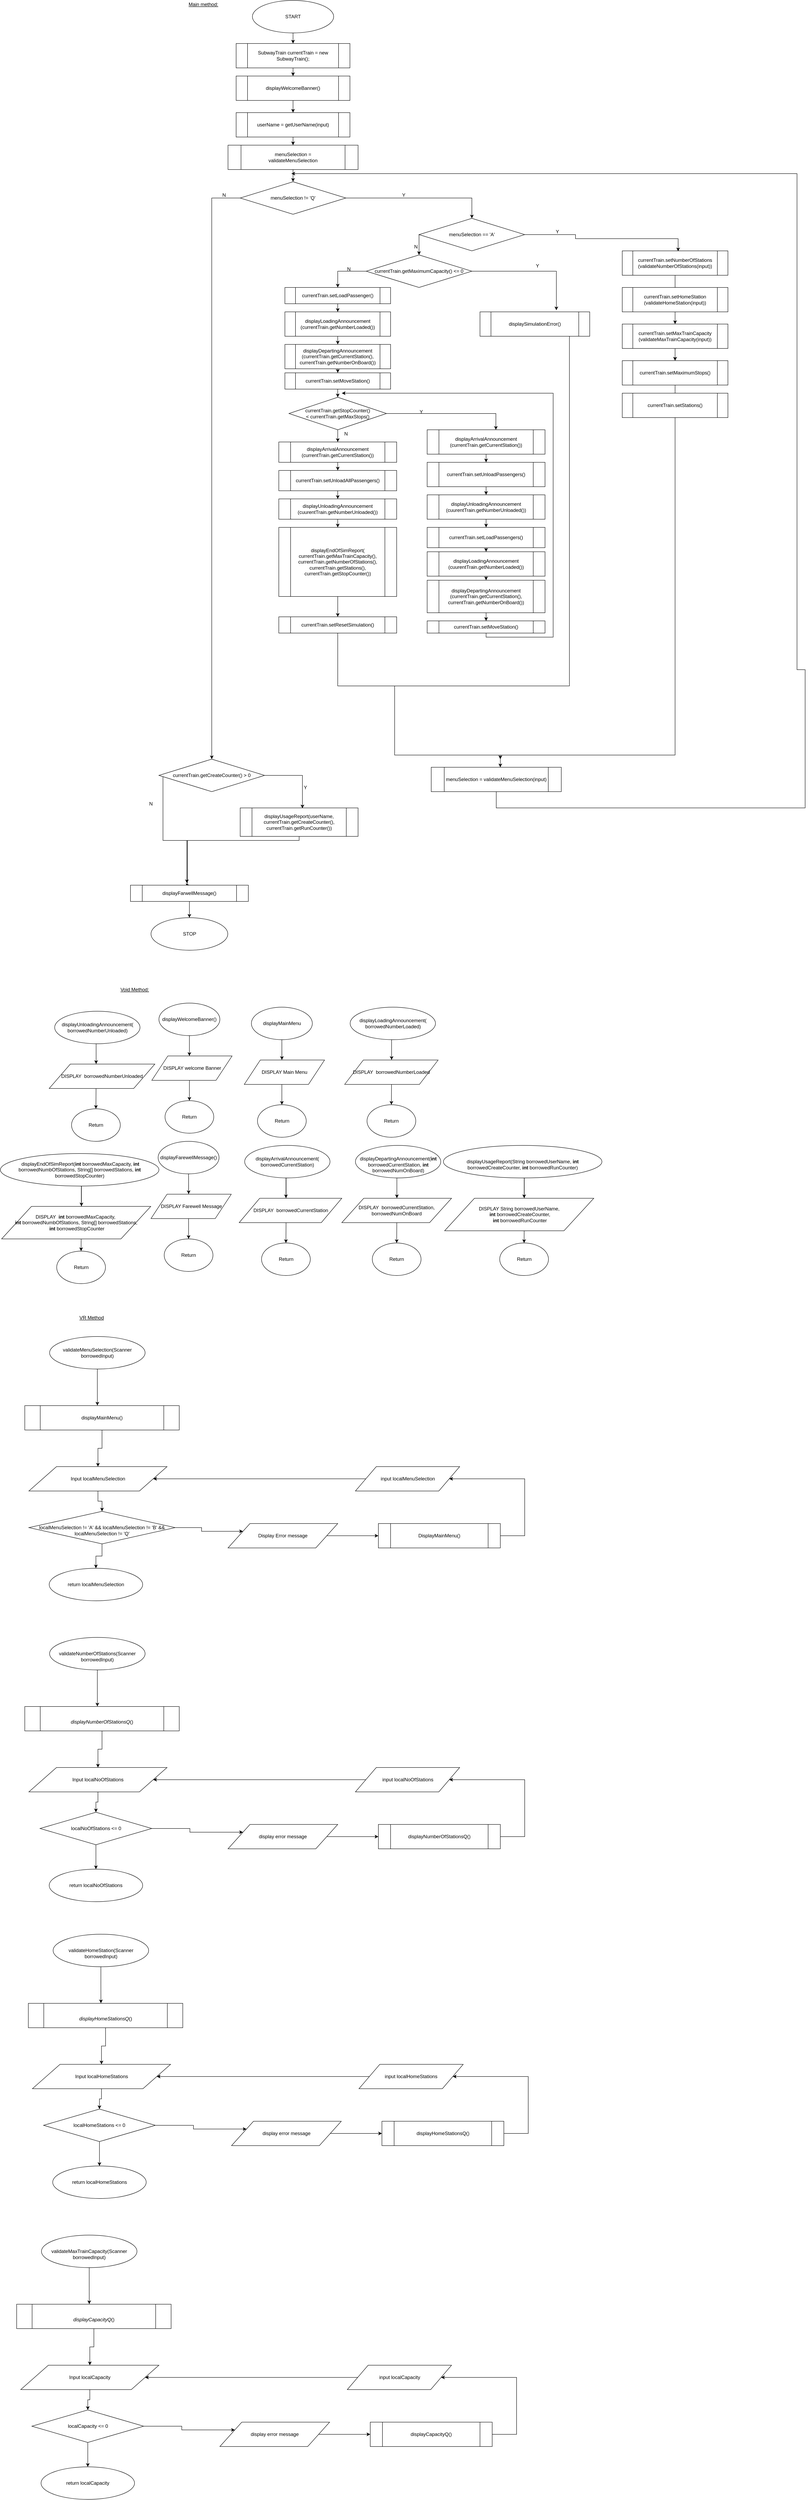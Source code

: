 <mxfile version="12.6.1" type="google" pages="2"><diagram id="KiVyjPZwkZLJakFUyd5L" name="Flowchart"><mxGraphModel dx="1403" dy="534" grid="1" gridSize="10" guides="1" tooltips="1" connect="1" arrows="1" fold="1" page="1" pageScale="1" pageWidth="850" pageHeight="1100" math="0" shadow="0"><root><mxCell id="0"/><mxCell id="1" parent="0"/><mxCell id="35tNV4S4NMFw50phlCRH-1" value="&lt;u&gt;Main method:&lt;/u&gt;" style="text;html=1;align=center;verticalAlign=middle;resizable=0;points=[];autosize=1;" vertex="1" parent="1"><mxGeometry x="4" y="54" width="90" height="20" as="geometry"/></mxCell><mxCell id="35tNV4S4NMFw50phlCRH-5" style="edgeStyle=orthogonalEdgeStyle;rounded=0;orthogonalLoop=1;jettySize=auto;html=1;entryX=0.5;entryY=0;entryDx=0;entryDy=0;" edge="1" parent="1" source="35tNV4S4NMFw50phlCRH-2" target="35tNV4S4NMFw50phlCRH-4"><mxGeometry relative="1" as="geometry"/></mxCell><mxCell id="35tNV4S4NMFw50phlCRH-2" value="START" style="ellipse;whiteSpace=wrap;html=1;" vertex="1" parent="1"><mxGeometry x="170" y="54" width="200" height="80" as="geometry"/></mxCell><mxCell id="35tNV4S4NMFw50phlCRH-7" value="" style="edgeStyle=orthogonalEdgeStyle;rounded=0;orthogonalLoop=1;jettySize=auto;html=1;" edge="1" parent="1" source="35tNV4S4NMFw50phlCRH-4" target="35tNV4S4NMFw50phlCRH-6"><mxGeometry relative="1" as="geometry"/></mxCell><mxCell id="35tNV4S4NMFw50phlCRH-4" value="SubwayTrain currentTrain = new&lt;br&gt;SubwayTrain();" style="shape=process;whiteSpace=wrap;html=1;backgroundOutline=1;" vertex="1" parent="1"><mxGeometry x="130" y="160" width="280" height="60" as="geometry"/></mxCell><mxCell id="35tNV4S4NMFw50phlCRH-9" value="" style="edgeStyle=orthogonalEdgeStyle;rounded=0;orthogonalLoop=1;jettySize=auto;html=1;" edge="1" parent="1" source="35tNV4S4NMFw50phlCRH-6" target="35tNV4S4NMFw50phlCRH-8"><mxGeometry relative="1" as="geometry"/></mxCell><mxCell id="35tNV4S4NMFw50phlCRH-6" value="displayWelcomeBanner()" style="shape=process;whiteSpace=wrap;html=1;backgroundOutline=1;" vertex="1" parent="1"><mxGeometry x="130" y="240" width="280" height="60" as="geometry"/></mxCell><mxCell id="35tNV4S4NMFw50phlCRH-11" value="" style="edgeStyle=orthogonalEdgeStyle;rounded=0;orthogonalLoop=1;jettySize=auto;html=1;" edge="1" parent="1" source="35tNV4S4NMFw50phlCRH-8" target="35tNV4S4NMFw50phlCRH-10"><mxGeometry relative="1" as="geometry"/></mxCell><mxCell id="35tNV4S4NMFw50phlCRH-8" value="userName = getUserName(input)" style="shape=process;whiteSpace=wrap;html=1;backgroundOutline=1;" vertex="1" parent="1"><mxGeometry x="130" y="330" width="280" height="60" as="geometry"/></mxCell><mxCell id="35tNV4S4NMFw50phlCRH-13" style="edgeStyle=orthogonalEdgeStyle;rounded=0;orthogonalLoop=1;jettySize=auto;html=1;entryX=0.5;entryY=0;entryDx=0;entryDy=0;" edge="1" parent="1" source="35tNV4S4NMFw50phlCRH-10" target="35tNV4S4NMFw50phlCRH-12"><mxGeometry relative="1" as="geometry"/></mxCell><mxCell id="35tNV4S4NMFw50phlCRH-10" value="menuSelection =&lt;br&gt;validateMenuSelection" style="shape=process;whiteSpace=wrap;html=1;backgroundOutline=1;" vertex="1" parent="1"><mxGeometry x="110" y="410" width="320" height="60" as="geometry"/></mxCell><mxCell id="35tNV4S4NMFw50phlCRH-15" value="" style="edgeStyle=orthogonalEdgeStyle;rounded=0;orthogonalLoop=1;jettySize=auto;html=1;" edge="1" parent="1" source="35tNV4S4NMFw50phlCRH-12" target="35tNV4S4NMFw50phlCRH-14"><mxGeometry relative="1" as="geometry"/></mxCell><mxCell id="35tNV4S4NMFw50phlCRH-80" value="" style="edgeStyle=orthogonalEdgeStyle;rounded=0;orthogonalLoop=1;jettySize=auto;html=1;" edge="1" parent="1" source="35tNV4S4NMFw50phlCRH-12" target="35tNV4S4NMFw50phlCRH-79"><mxGeometry relative="1" as="geometry"><Array as="points"><mxPoint x="70" y="540"/></Array></mxGeometry></mxCell><mxCell id="35tNV4S4NMFw50phlCRH-12" value="menuSelection != 'Q'" style="rhombus;whiteSpace=wrap;html=1;" vertex="1" parent="1"><mxGeometry x="140" y="500" width="260" height="80" as="geometry"/></mxCell><mxCell id="35tNV4S4NMFw50phlCRH-83" style="edgeStyle=orthogonalEdgeStyle;rounded=0;orthogonalLoop=1;jettySize=auto;html=1;entryX=0.528;entryY=0.014;entryDx=0;entryDy=0;entryPerimeter=0;" edge="1" parent="1" source="35tNV4S4NMFw50phlCRH-79" target="35tNV4S4NMFw50phlCRH-82"><mxGeometry relative="1" as="geometry"><Array as="points"><mxPoint x="293" y="1960"/></Array></mxGeometry></mxCell><mxCell id="35tNV4S4NMFw50phlCRH-86" style="edgeStyle=orthogonalEdgeStyle;rounded=0;orthogonalLoop=1;jettySize=auto;html=1;entryX=0.479;entryY=-0.125;entryDx=0;entryDy=0;entryPerimeter=0;" edge="1" parent="1" source="35tNV4S4NMFw50phlCRH-79" target="35tNV4S4NMFw50phlCRH-85"><mxGeometry relative="1" as="geometry"><Array as="points"><mxPoint x="-50" y="2120"/><mxPoint x="9" y="2120"/></Array></mxGeometry></mxCell><mxCell id="35tNV4S4NMFw50phlCRH-79" value="currentTrain.getCreateCounter() &amp;gt; 0" style="rhombus;whiteSpace=wrap;html=1;" vertex="1" parent="1"><mxGeometry x="-60" y="1920" width="260" height="80" as="geometry"/></mxCell><mxCell id="35tNV4S4NMFw50phlCRH-17" value="" style="edgeStyle=orthogonalEdgeStyle;rounded=0;orthogonalLoop=1;jettySize=auto;html=1;entryX=0.5;entryY=0;entryDx=0;entryDy=0;exitX=0;exitY=0.5;exitDx=0;exitDy=0;" edge="1" parent="1" source="35tNV4S4NMFw50phlCRH-14" target="35tNV4S4NMFw50phlCRH-16"><mxGeometry relative="1" as="geometry"><Array as="points"><mxPoint x="580" y="660"/><mxPoint x="580" y="660"/></Array></mxGeometry></mxCell><mxCell id="35tNV4S4NMFw50phlCRH-19" style="edgeStyle=orthogonalEdgeStyle;rounded=0;orthogonalLoop=1;jettySize=auto;html=1;entryX=0.529;entryY=0.017;entryDx=0;entryDy=0;entryPerimeter=0;" edge="1" parent="1" source="35tNV4S4NMFw50phlCRH-14" target="35tNV4S4NMFw50phlCRH-18"><mxGeometry relative="1" as="geometry"><Array as="points"><mxPoint x="965" y="630"/><mxPoint x="965" y="640"/><mxPoint x="1217" y="640"/></Array></mxGeometry></mxCell><mxCell id="35tNV4S4NMFw50phlCRH-14" value="menuSelection == 'A'" style="rhombus;whiteSpace=wrap;html=1;" vertex="1" parent="1"><mxGeometry x="580" y="590" width="260" height="80" as="geometry"/></mxCell><mxCell id="35tNV4S4NMFw50phlCRH-24" style="edgeStyle=orthogonalEdgeStyle;rounded=0;orthogonalLoop=1;jettySize=auto;html=1;entryX=0.5;entryY=0;entryDx=0;entryDy=0;" edge="1" parent="1" source="35tNV4S4NMFw50phlCRH-16" target="35tNV4S4NMFw50phlCRH-23"><mxGeometry relative="1" as="geometry"><Array as="points"><mxPoint x="380" y="720"/></Array></mxGeometry></mxCell><mxCell id="35tNV4S4NMFw50phlCRH-68" style="edgeStyle=orthogonalEdgeStyle;rounded=0;orthogonalLoop=1;jettySize=auto;html=1;entryX=0.696;entryY=-0.067;entryDx=0;entryDy=0;entryPerimeter=0;" edge="1" parent="1" source="35tNV4S4NMFw50phlCRH-16" target="35tNV4S4NMFw50phlCRH-67"><mxGeometry relative="1" as="geometry"><Array as="points"><mxPoint x="918" y="720"/></Array></mxGeometry></mxCell><mxCell id="35tNV4S4NMFw50phlCRH-16" value="currentTrain.getMaximumCapacity() &amp;lt;= 0" style="rhombus;whiteSpace=wrap;html=1;" vertex="1" parent="1"><mxGeometry x="450" y="680" width="260" height="80" as="geometry"/></mxCell><mxCell id="35tNV4S4NMFw50phlCRH-57" style="edgeStyle=orthogonalEdgeStyle;rounded=0;orthogonalLoop=1;jettySize=auto;html=1;" edge="1" parent="1" source="35tNV4S4NMFw50phlCRH-61"><mxGeometry relative="1" as="geometry"><mxPoint x="780" y="1920" as="targetPoint"/><Array as="points"><mxPoint x="1210" y="1910"/><mxPoint x="780" y="1910"/></Array></mxGeometry></mxCell><mxCell id="35tNV4S4NMFw50phlCRH-18" value="currentTrain.setNumberOfStations&lt;br&gt;(validateNumberOfStations(input))" style="shape=process;whiteSpace=wrap;html=1;backgroundOutline=1;" vertex="1" parent="1"><mxGeometry x="1080" y="670" width="260" height="60" as="geometry"/></mxCell><mxCell id="35tNV4S4NMFw50phlCRH-20" value="Y" style="text;html=1;align=center;verticalAlign=middle;resizable=0;points=[];autosize=1;" vertex="1" parent="1"><mxGeometry x="910" y="613" width="20" height="20" as="geometry"/></mxCell><mxCell id="35tNV4S4NMFw50phlCRH-21" value="N" style="text;html=1;align=center;verticalAlign=middle;resizable=0;points=[];autosize=1;" vertex="1" parent="1"><mxGeometry x="562" y="650" width="20" height="20" as="geometry"/></mxCell><mxCell id="35tNV4S4NMFw50phlCRH-22" value="Y" style="text;html=1;align=center;verticalAlign=middle;resizable=0;points=[];autosize=1;" vertex="1" parent="1"><mxGeometry x="532" y="523" width="20" height="20" as="geometry"/></mxCell><mxCell id="35tNV4S4NMFw50phlCRH-26" value="" style="edgeStyle=orthogonalEdgeStyle;rounded=0;orthogonalLoop=1;jettySize=auto;html=1;" edge="1" parent="1" source="35tNV4S4NMFw50phlCRH-23" target="35tNV4S4NMFw50phlCRH-25"><mxGeometry relative="1" as="geometry"/></mxCell><mxCell id="35tNV4S4NMFw50phlCRH-23" value="currentTrain.setLoadPassenger()" style="shape=process;whiteSpace=wrap;html=1;backgroundOutline=1;" vertex="1" parent="1"><mxGeometry x="250" y="760" width="260" height="40" as="geometry"/></mxCell><mxCell id="35tNV4S4NMFw50phlCRH-28" value="" style="edgeStyle=orthogonalEdgeStyle;rounded=0;orthogonalLoop=1;jettySize=auto;html=1;" edge="1" parent="1" source="35tNV4S4NMFw50phlCRH-25" target="35tNV4S4NMFw50phlCRH-27"><mxGeometry relative="1" as="geometry"/></mxCell><mxCell id="35tNV4S4NMFw50phlCRH-25" value="displayLoadingAnnouncement&lt;br&gt;(currentTrain.getNumberLoaded())" style="shape=process;whiteSpace=wrap;html=1;backgroundOutline=1;" vertex="1" parent="1"><mxGeometry x="250" y="820" width="260" height="60" as="geometry"/></mxCell><mxCell id="35tNV4S4NMFw50phlCRH-30" value="" style="edgeStyle=orthogonalEdgeStyle;rounded=0;orthogonalLoop=1;jettySize=auto;html=1;" edge="1" parent="1" source="35tNV4S4NMFw50phlCRH-27" target="35tNV4S4NMFw50phlCRH-29"><mxGeometry relative="1" as="geometry"/></mxCell><mxCell id="35tNV4S4NMFw50phlCRH-27" value="displayDepartingAnnouncement&lt;br&gt;(currentTrain.getCurrentStation(),&lt;br&gt;currentTrain.getNumberOnBoard())" style="shape=process;whiteSpace=wrap;html=1;backgroundOutline=1;" vertex="1" parent="1"><mxGeometry x="250" y="900" width="260" height="60" as="geometry"/></mxCell><mxCell id="35tNV4S4NMFw50phlCRH-32" style="edgeStyle=orthogonalEdgeStyle;rounded=0;orthogonalLoop=1;jettySize=auto;html=1;" edge="1" parent="1" source="35tNV4S4NMFw50phlCRH-29" target="35tNV4S4NMFw50phlCRH-31"><mxGeometry relative="1" as="geometry"/></mxCell><mxCell id="35tNV4S4NMFw50phlCRH-29" value="currentTrain.setMoveStation()" style="shape=process;whiteSpace=wrap;html=1;backgroundOutline=1;" vertex="1" parent="1"><mxGeometry x="250" y="970" width="260" height="40" as="geometry"/></mxCell><mxCell id="35tNV4S4NMFw50phlCRH-34" style="edgeStyle=orthogonalEdgeStyle;rounded=0;orthogonalLoop=1;jettySize=auto;html=1;entryX=0.5;entryY=0;entryDx=0;entryDy=0;" edge="1" parent="1" source="35tNV4S4NMFw50phlCRH-31" target="35tNV4S4NMFw50phlCRH-33"><mxGeometry relative="1" as="geometry"/></mxCell><mxCell id="35tNV4S4NMFw50phlCRH-44" style="edgeStyle=orthogonalEdgeStyle;rounded=0;orthogonalLoop=1;jettySize=auto;html=1;entryX=0.583;entryY=0;entryDx=0;entryDy=0;entryPerimeter=0;" edge="1" parent="1" source="35tNV4S4NMFw50phlCRH-31" target="35tNV4S4NMFw50phlCRH-43"><mxGeometry relative="1" as="geometry"/></mxCell><mxCell id="35tNV4S4NMFw50phlCRH-31" value="currentTrain.getStopCounter()&lt;br&gt;&amp;lt; currentTrain.getMaxStops()" style="rhombus;whiteSpace=wrap;html=1;" vertex="1" parent="1"><mxGeometry x="260" y="1030" width="240" height="80" as="geometry"/></mxCell><mxCell id="35tNV4S4NMFw50phlCRH-36" value="" style="edgeStyle=orthogonalEdgeStyle;rounded=0;orthogonalLoop=1;jettySize=auto;html=1;" edge="1" parent="1" source="35tNV4S4NMFw50phlCRH-33" target="35tNV4S4NMFw50phlCRH-35"><mxGeometry relative="1" as="geometry"/></mxCell><mxCell id="35tNV4S4NMFw50phlCRH-33" value="displayArrivalAnnouncement&lt;br&gt;(currentTrain.getCurrentStation())" style="shape=process;whiteSpace=wrap;html=1;backgroundOutline=1;" vertex="1" parent="1"><mxGeometry x="235" y="1140" width="290" height="50" as="geometry"/></mxCell><mxCell id="35tNV4S4NMFw50phlCRH-38" value="" style="edgeStyle=orthogonalEdgeStyle;rounded=0;orthogonalLoop=1;jettySize=auto;html=1;" edge="1" parent="1" source="35tNV4S4NMFw50phlCRH-35" target="35tNV4S4NMFw50phlCRH-37"><mxGeometry relative="1" as="geometry"/></mxCell><mxCell id="35tNV4S4NMFw50phlCRH-35" value="currentTrain.setUnloadAllPassengers()" style="shape=process;whiteSpace=wrap;html=1;backgroundOutline=1;" vertex="1" parent="1"><mxGeometry x="235" y="1210" width="290" height="50" as="geometry"/></mxCell><mxCell id="35tNV4S4NMFw50phlCRH-40" value="" style="edgeStyle=orthogonalEdgeStyle;rounded=0;orthogonalLoop=1;jettySize=auto;html=1;" edge="1" parent="1" source="35tNV4S4NMFw50phlCRH-37" target="35tNV4S4NMFw50phlCRH-39"><mxGeometry relative="1" as="geometry"/></mxCell><mxCell id="35tNV4S4NMFw50phlCRH-37" value="displayUnloadingAnnouncement&lt;br&gt;(cuurentTrain.getNumberUnloaded())" style="shape=process;whiteSpace=wrap;html=1;backgroundOutline=1;" vertex="1" parent="1"><mxGeometry x="235" y="1280" width="290" height="50" as="geometry"/></mxCell><mxCell id="35tNV4S4NMFw50phlCRH-42" value="" style="edgeStyle=orthogonalEdgeStyle;rounded=0;orthogonalLoop=1;jettySize=auto;html=1;" edge="1" parent="1" source="35tNV4S4NMFw50phlCRH-39" target="35tNV4S4NMFw50phlCRH-41"><mxGeometry relative="1" as="geometry"/></mxCell><mxCell id="35tNV4S4NMFw50phlCRH-39" value="displayEndOfSimReport(&lt;br&gt;currentTrain.getMaxTrainCapacity(),&lt;br&gt;currentTrain.getNumberOfStations(),&lt;br&gt;currentTrain.getStations(),&lt;br&gt;currentTrain.getStopCounter())" style="shape=process;whiteSpace=wrap;html=1;backgroundOutline=1;" vertex="1" parent="1"><mxGeometry x="235" y="1350" width="290" height="170" as="geometry"/></mxCell><mxCell id="35tNV4S4NMFw50phlCRH-71" style="edgeStyle=orthogonalEdgeStyle;rounded=0;orthogonalLoop=1;jettySize=auto;html=1;" edge="1" parent="1" source="35tNV4S4NMFw50phlCRH-41"><mxGeometry relative="1" as="geometry"><mxPoint x="780" y="1940" as="targetPoint"/><Array as="points"><mxPoint x="380" y="1740"/><mxPoint x="520" y="1740"/><mxPoint x="520" y="1910"/><mxPoint x="780" y="1910"/></Array></mxGeometry></mxCell><mxCell id="35tNV4S4NMFw50phlCRH-41" value="currentTrain.setResetSimulation()" style="shape=process;whiteSpace=wrap;html=1;backgroundOutline=1;" vertex="1" parent="1"><mxGeometry x="235" y="1570" width="290" height="40" as="geometry"/></mxCell><mxCell id="35tNV4S4NMFw50phlCRH-46" value="" style="edgeStyle=orthogonalEdgeStyle;rounded=0;orthogonalLoop=1;jettySize=auto;html=1;" edge="1" parent="1" source="35tNV4S4NMFw50phlCRH-43" target="35tNV4S4NMFw50phlCRH-45"><mxGeometry relative="1" as="geometry"/></mxCell><mxCell id="35tNV4S4NMFw50phlCRH-43" value="displayArrivalAnnouncement&lt;br&gt;(currentTrain.getCurrentStation())" style="shape=process;whiteSpace=wrap;html=1;backgroundOutline=1;" vertex="1" parent="1"><mxGeometry x="600" y="1110" width="290" height="60" as="geometry"/></mxCell><mxCell id="35tNV4S4NMFw50phlCRH-48" value="" style="edgeStyle=orthogonalEdgeStyle;rounded=0;orthogonalLoop=1;jettySize=auto;html=1;" edge="1" parent="1" source="35tNV4S4NMFw50phlCRH-45" target="35tNV4S4NMFw50phlCRH-47"><mxGeometry relative="1" as="geometry"/></mxCell><mxCell id="35tNV4S4NMFw50phlCRH-45" value="currentTrain.setUnloadPassengers()" style="shape=process;whiteSpace=wrap;html=1;backgroundOutline=1;" vertex="1" parent="1"><mxGeometry x="600" y="1190" width="290" height="60" as="geometry"/></mxCell><mxCell id="35tNV4S4NMFw50phlCRH-50" value="" style="edgeStyle=orthogonalEdgeStyle;rounded=0;orthogonalLoop=1;jettySize=auto;html=1;" edge="1" parent="1" source="35tNV4S4NMFw50phlCRH-47" target="35tNV4S4NMFw50phlCRH-49"><mxGeometry relative="1" as="geometry"/></mxCell><mxCell id="35tNV4S4NMFw50phlCRH-47" value="&lt;span style=&quot;white-space: normal&quot;&gt;displayUnloadingAnnouncement&lt;/span&gt;&lt;br style=&quot;white-space: normal&quot;&gt;&lt;span style=&quot;white-space: normal&quot;&gt;(cuurentTrain.getNumberUnloaded())&lt;/span&gt;" style="shape=process;whiteSpace=wrap;html=1;backgroundOutline=1;" vertex="1" parent="1"><mxGeometry x="600" y="1270" width="290" height="60" as="geometry"/></mxCell><mxCell id="35tNV4S4NMFw50phlCRH-52" value="" style="edgeStyle=orthogonalEdgeStyle;rounded=0;orthogonalLoop=1;jettySize=auto;html=1;" edge="1" parent="1" source="35tNV4S4NMFw50phlCRH-49" target="35tNV4S4NMFw50phlCRH-51"><mxGeometry relative="1" as="geometry"/></mxCell><mxCell id="35tNV4S4NMFw50phlCRH-49" value="currentTrain.setLoadPassengers()" style="shape=process;whiteSpace=wrap;html=1;backgroundOutline=1;" vertex="1" parent="1"><mxGeometry x="600" y="1350" width="290" height="50" as="geometry"/></mxCell><mxCell id="35tNV4S4NMFw50phlCRH-54" value="" style="edgeStyle=orthogonalEdgeStyle;rounded=0;orthogonalLoop=1;jettySize=auto;html=1;" edge="1" parent="1" source="35tNV4S4NMFw50phlCRH-51" target="35tNV4S4NMFw50phlCRH-53"><mxGeometry relative="1" as="geometry"/></mxCell><mxCell id="35tNV4S4NMFw50phlCRH-51" value="displayLoadingAnnouncement&lt;br&gt;(cuurentTrain.getNumberLoaded())" style="shape=process;whiteSpace=wrap;html=1;backgroundOutline=1;" vertex="1" parent="1"><mxGeometry x="600" y="1410" width="290" height="60" as="geometry"/></mxCell><mxCell id="35tNV4S4NMFw50phlCRH-56" value="" style="edgeStyle=orthogonalEdgeStyle;rounded=0;orthogonalLoop=1;jettySize=auto;html=1;" edge="1" parent="1" source="35tNV4S4NMFw50phlCRH-53" target="35tNV4S4NMFw50phlCRH-55"><mxGeometry relative="1" as="geometry"/></mxCell><mxCell id="35tNV4S4NMFw50phlCRH-53" value="displayDepartingAnnouncement&lt;br&gt;(currentTrain.getCurrentStation(),&lt;br&gt;currentTrain.getNumberOnBoard())" style="shape=process;whiteSpace=wrap;html=1;backgroundOutline=1;" vertex="1" parent="1"><mxGeometry x="600" y="1480" width="290" height="80" as="geometry"/></mxCell><mxCell id="35tNV4S4NMFw50phlCRH-70" style="edgeStyle=orthogonalEdgeStyle;rounded=0;orthogonalLoop=1;jettySize=auto;html=1;" edge="1" parent="1" source="35tNV4S4NMFw50phlCRH-55"><mxGeometry relative="1" as="geometry"><mxPoint x="390" y="1020" as="targetPoint"/><Array as="points"><mxPoint x="745" y="1620"/><mxPoint x="910" y="1620"/></Array></mxGeometry></mxCell><mxCell id="35tNV4S4NMFw50phlCRH-55" value="currentTrain.setMoveStation()" style="shape=process;whiteSpace=wrap;html=1;backgroundOutline=1;" vertex="1" parent="1"><mxGeometry x="600" y="1580" width="290" height="30" as="geometry"/></mxCell><mxCell id="35tNV4S4NMFw50phlCRH-60" value="" style="edgeStyle=orthogonalEdgeStyle;rounded=0;orthogonalLoop=1;jettySize=auto;html=1;" edge="1" parent="1" source="35tNV4S4NMFw50phlCRH-58" target="35tNV4S4NMFw50phlCRH-59"><mxGeometry relative="1" as="geometry"/></mxCell><mxCell id="35tNV4S4NMFw50phlCRH-62" value="" style="edgeStyle=orthogonalEdgeStyle;rounded=0;orthogonalLoop=1;jettySize=auto;html=1;" edge="1" parent="1" source="35tNV4S4NMFw50phlCRH-59" target="35tNV4S4NMFw50phlCRH-61"><mxGeometry relative="1" as="geometry"/></mxCell><mxCell id="35tNV4S4NMFw50phlCRH-64" value="" style="edgeStyle=orthogonalEdgeStyle;rounded=0;orthogonalLoop=1;jettySize=auto;html=1;" edge="1" parent="1" source="35tNV4S4NMFw50phlCRH-59" target="35tNV4S4NMFw50phlCRH-61"><mxGeometry relative="1" as="geometry"/></mxCell><mxCell id="35tNV4S4NMFw50phlCRH-61" value="currentTrain.setMaximumStops()" style="shape=process;whiteSpace=wrap;html=1;backgroundOutline=1;" vertex="1" parent="1"><mxGeometry x="1080" y="940" width="260" height="60" as="geometry"/></mxCell><mxCell id="35tNV4S4NMFw50phlCRH-63" style="edgeStyle=orthogonalEdgeStyle;rounded=0;orthogonalLoop=1;jettySize=auto;html=1;" edge="1" parent="1" source="35tNV4S4NMFw50phlCRH-18" target="35tNV4S4NMFw50phlCRH-61"><mxGeometry relative="1" as="geometry"><mxPoint x="801" y="1920" as="targetPoint"/><mxPoint x="1210" y="730" as="sourcePoint"/><Array as="points"/></mxGeometry></mxCell><mxCell id="35tNV4S4NMFw50phlCRH-65" value="Text" style="text;html=1;align=center;verticalAlign=middle;resizable=0;points=[];labelBackgroundColor=#ffffff;" vertex="1" connectable="0" parent="35tNV4S4NMFw50phlCRH-63"><mxGeometry x="0.438" y="-1" relative="1" as="geometry"><mxPoint as="offset"/></mxGeometry></mxCell><mxCell id="35tNV4S4NMFw50phlCRH-59" value="currentTrain.setMaxTrainCapacity&lt;br&gt;(validateMaxTrainCapacity(input))" style="shape=process;whiteSpace=wrap;html=1;backgroundOutline=1;" vertex="1" parent="1"><mxGeometry x="1080" y="850" width="260" height="60" as="geometry"/></mxCell><mxCell id="35tNV4S4NMFw50phlCRH-58" value="currentTrain.setHomeStation&lt;br&gt;(validateHomeStation(input))" style="shape=process;whiteSpace=wrap;html=1;backgroundOutline=1;" vertex="1" parent="1"><mxGeometry x="1080" y="760" width="260" height="60" as="geometry"/></mxCell><mxCell id="35tNV4S4NMFw50phlCRH-66" value="currentTrain.setStations()" style="shape=process;whiteSpace=wrap;html=1;backgroundOutline=1;" vertex="1" parent="1"><mxGeometry x="1080" y="1020" width="260" height="60" as="geometry"/></mxCell><mxCell id="35tNV4S4NMFw50phlCRH-69" style="edgeStyle=orthogonalEdgeStyle;rounded=0;orthogonalLoop=1;jettySize=auto;html=1;" edge="1" parent="1" source="35tNV4S4NMFw50phlCRH-67"><mxGeometry relative="1" as="geometry"><mxPoint x="780" y="1920" as="targetPoint"/><Array as="points"><mxPoint x="950" y="1740"/><mxPoint x="520" y="1740"/><mxPoint x="520" y="1910"/><mxPoint x="780" y="1910"/></Array></mxGeometry></mxCell><mxCell id="35tNV4S4NMFw50phlCRH-67" value="displaySimulationError()" style="shape=process;whiteSpace=wrap;html=1;backgroundOutline=1;" vertex="1" parent="1"><mxGeometry x="730" y="820" width="270" height="60" as="geometry"/></mxCell><mxCell id="35tNV4S4NMFw50phlCRH-74" style="edgeStyle=orthogonalEdgeStyle;rounded=0;orthogonalLoop=1;jettySize=auto;html=1;" edge="1" parent="1" source="35tNV4S4NMFw50phlCRH-72"><mxGeometry relative="1" as="geometry"><mxPoint x="266" y="480" as="targetPoint"/><Array as="points"><mxPoint x="770" y="2040"/><mxPoint x="1530" y="2040"/><mxPoint x="1530" y="1700"/><mxPoint x="1510" y="1700"/><mxPoint x="1510" y="480"/></Array></mxGeometry></mxCell><mxCell id="35tNV4S4NMFw50phlCRH-72" value="menuSelection = validateMenuSelection(input)" style="shape=process;whiteSpace=wrap;html=1;backgroundOutline=1;" vertex="1" parent="1"><mxGeometry x="610" y="1940" width="320" height="60" as="geometry"/></mxCell><mxCell id="35tNV4S4NMFw50phlCRH-75" value="Y" style="text;html=1;align=center;verticalAlign=middle;resizable=0;points=[];autosize=1;" vertex="1" parent="1"><mxGeometry x="861" y="697" width="20" height="20" as="geometry"/></mxCell><mxCell id="35tNV4S4NMFw50phlCRH-76" value="N" style="text;html=1;align=center;verticalAlign=middle;resizable=0;points=[];autosize=1;" vertex="1" parent="1"><mxGeometry x="397" y="705" width="20" height="20" as="geometry"/></mxCell><mxCell id="35tNV4S4NMFw50phlCRH-77" value="Y" style="text;html=1;align=center;verticalAlign=middle;resizable=0;points=[];autosize=1;" vertex="1" parent="1"><mxGeometry x="575" y="1056" width="20" height="20" as="geometry"/></mxCell><mxCell id="35tNV4S4NMFw50phlCRH-78" value="N" style="text;html=1;align=center;verticalAlign=middle;resizable=0;points=[];autosize=1;" vertex="1" parent="1"><mxGeometry x="390" y="1110" width="20" height="20" as="geometry"/></mxCell><mxCell id="35tNV4S4NMFw50phlCRH-81" value="N" style="text;html=1;align=center;verticalAlign=middle;resizable=0;points=[];autosize=1;" vertex="1" parent="1"><mxGeometry x="90" y="523" width="20" height="20" as="geometry"/></mxCell><mxCell id="35tNV4S4NMFw50phlCRH-84" style="edgeStyle=orthogonalEdgeStyle;rounded=0;orthogonalLoop=1;jettySize=auto;html=1;entryX=0.5;entryY=0;entryDx=0;entryDy=0;" edge="1" parent="1" source="35tNV4S4NMFw50phlCRH-82" target="35tNV4S4NMFw50phlCRH-85"><mxGeometry relative="1" as="geometry"><mxPoint x="9" y="2210" as="targetPoint"/><Array as="points"><mxPoint x="285" y="2120"/><mxPoint x="10" y="2120"/><mxPoint x="10" y="2230"/></Array></mxGeometry></mxCell><mxCell id="35tNV4S4NMFw50phlCRH-82" value="displayUsageReport(userName, currentTrain.getCreateCounter(),&lt;br&gt;currentTrain.getRunCounter())" style="shape=process;whiteSpace=wrap;html=1;backgroundOutline=1;" vertex="1" parent="1"><mxGeometry x="140" y="2040" width="290" height="70" as="geometry"/></mxCell><mxCell id="35tNV4S4NMFw50phlCRH-90" style="edgeStyle=orthogonalEdgeStyle;rounded=0;orthogonalLoop=1;jettySize=auto;html=1;entryX=0.5;entryY=0;entryDx=0;entryDy=0;" edge="1" parent="1" source="35tNV4S4NMFw50phlCRH-85" target="35tNV4S4NMFw50phlCRH-89"><mxGeometry relative="1" as="geometry"/></mxCell><mxCell id="35tNV4S4NMFw50phlCRH-85" value="displayFarwellMessage()" style="shape=process;whiteSpace=wrap;html=1;backgroundOutline=1;" vertex="1" parent="1"><mxGeometry x="-130" y="2230" width="290" height="40" as="geometry"/></mxCell><mxCell id="35tNV4S4NMFw50phlCRH-87" value="Y" style="text;html=1;align=center;verticalAlign=middle;resizable=0;points=[];autosize=1;" vertex="1" parent="1"><mxGeometry x="290" y="1980" width="20" height="20" as="geometry"/></mxCell><mxCell id="35tNV4S4NMFw50phlCRH-88" value="N" style="text;html=1;align=center;verticalAlign=middle;resizable=0;points=[];autosize=1;" vertex="1" parent="1"><mxGeometry x="-90" y="2020" width="20" height="20" as="geometry"/></mxCell><mxCell id="35tNV4S4NMFw50phlCRH-89" value="STOP" style="ellipse;whiteSpace=wrap;html=1;" vertex="1" parent="1"><mxGeometry x="-79.5" y="2310" width="189" height="80" as="geometry"/></mxCell><mxCell id="35tNV4S4NMFw50phlCRH-91" value="&lt;u&gt;Void Method:&lt;/u&gt;" style="text;html=1;align=center;verticalAlign=middle;resizable=0;points=[];autosize=1;" vertex="1" parent="1"><mxGeometry x="-165" y="2477" width="90" height="20" as="geometry"/></mxCell><mxCell id="35tNV4S4NMFw50phlCRH-94" value="" style="edgeStyle=orthogonalEdgeStyle;rounded=0;orthogonalLoop=1;jettySize=auto;html=1;" edge="1" parent="1" source="35tNV4S4NMFw50phlCRH-92" target="35tNV4S4NMFw50phlCRH-93"><mxGeometry relative="1" as="geometry"/></mxCell><mxCell id="35tNV4S4NMFw50phlCRH-97" style="edgeStyle=orthogonalEdgeStyle;rounded=0;orthogonalLoop=1;jettySize=auto;html=1;" edge="1" parent="1" source="35tNV4S4NMFw50phlCRH-92"><mxGeometry relative="1" as="geometry"><mxPoint x="15" y="2650" as="targetPoint"/><Array as="points"><mxPoint x="15" y="2650"/></Array></mxGeometry></mxCell><mxCell id="35tNV4S4NMFw50phlCRH-92" value="displayWelcomeBanner()" style="ellipse;whiteSpace=wrap;html=1;" vertex="1" parent="1"><mxGeometry x="-60" y="2520" width="150" height="80" as="geometry"/></mxCell><mxCell id="35tNV4S4NMFw50phlCRH-93" value="Return" style="ellipse;whiteSpace=wrap;html=1;" vertex="1" parent="1"><mxGeometry x="-45" y="2760" width="120" height="80" as="geometry"/></mxCell><mxCell id="35tNV4S4NMFw50phlCRH-95" value="DISPLAY welcome Banner" style="shape=parallelogram;perimeter=parallelogramPerimeter;whiteSpace=wrap;html=1;" vertex="1" parent="1"><mxGeometry x="-77.5" y="2650" width="197.5" height="60" as="geometry"/></mxCell><mxCell id="35tNV4S4NMFw50phlCRH-98" value="" style="edgeStyle=orthogonalEdgeStyle;rounded=0;orthogonalLoop=1;jettySize=auto;html=1;" edge="1" source="35tNV4S4NMFw50phlCRH-100" target="35tNV4S4NMFw50phlCRH-101" parent="1"><mxGeometry relative="1" as="geometry"/></mxCell><mxCell id="35tNV4S4NMFw50phlCRH-99" style="edgeStyle=orthogonalEdgeStyle;rounded=0;orthogonalLoop=1;jettySize=auto;html=1;" edge="1" source="35tNV4S4NMFw50phlCRH-100" parent="1"><mxGeometry relative="1" as="geometry"><mxPoint x="242.569" y="2659.724" as="targetPoint"/><Array as="points"><mxPoint x="242.5" y="2660"/></Array></mxGeometry></mxCell><mxCell id="35tNV4S4NMFw50phlCRH-100" value="displayMainMenu" style="ellipse;whiteSpace=wrap;html=1;" vertex="1" parent="1"><mxGeometry x="167.5" y="2530" width="150" height="80" as="geometry"/></mxCell><mxCell id="35tNV4S4NMFw50phlCRH-101" value="Return" style="ellipse;whiteSpace=wrap;html=1;" vertex="1" parent="1"><mxGeometry x="182.5" y="2770" width="120" height="80" as="geometry"/></mxCell><mxCell id="35tNV4S4NMFw50phlCRH-102" value="DISPLAY Main Menu" style="shape=parallelogram;perimeter=parallelogramPerimeter;whiteSpace=wrap;html=1;" vertex="1" parent="1"><mxGeometry x="150" y="2660" width="197.5" height="60" as="geometry"/></mxCell><mxCell id="35tNV4S4NMFw50phlCRH-104" value="" style="edgeStyle=orthogonalEdgeStyle;rounded=0;orthogonalLoop=1;jettySize=auto;html=1;" edge="1" source="35tNV4S4NMFw50phlCRH-106" target="35tNV4S4NMFw50phlCRH-107" parent="1"><mxGeometry relative="1" as="geometry"/></mxCell><mxCell id="35tNV4S4NMFw50phlCRH-105" style="edgeStyle=orthogonalEdgeStyle;rounded=0;orthogonalLoop=1;jettySize=auto;html=1;" edge="1" source="35tNV4S4NMFw50phlCRH-106" parent="1"><mxGeometry relative="1" as="geometry"><mxPoint x="13.069" y="2989.724" as="targetPoint"/><Array as="points"><mxPoint x="13" y="2990"/></Array></mxGeometry></mxCell><mxCell id="35tNV4S4NMFw50phlCRH-106" value="displayFarewellMessage()" style="ellipse;whiteSpace=wrap;html=1;" vertex="1" parent="1"><mxGeometry x="-62" y="2860" width="150" height="80" as="geometry"/></mxCell><mxCell id="35tNV4S4NMFw50phlCRH-107" value="Return" style="ellipse;whiteSpace=wrap;html=1;" vertex="1" parent="1"><mxGeometry x="-47" y="3100" width="120" height="80" as="geometry"/></mxCell><mxCell id="35tNV4S4NMFw50phlCRH-108" value="DISPLAY Farewell Message" style="shape=parallelogram;perimeter=parallelogramPerimeter;whiteSpace=wrap;html=1;" vertex="1" parent="1"><mxGeometry x="-79.5" y="2990" width="197.5" height="60" as="geometry"/></mxCell><mxCell id="35tNV4S4NMFw50phlCRH-114" value="" style="edgeStyle=orthogonalEdgeStyle;rounded=0;orthogonalLoop=1;jettySize=auto;html=1;" edge="1" source="35tNV4S4NMFw50phlCRH-116" target="35tNV4S4NMFw50phlCRH-117" parent="1"><mxGeometry relative="1" as="geometry"><Array as="points"><mxPoint x="253" y="3030"/></Array></mxGeometry></mxCell><mxCell id="35tNV4S4NMFw50phlCRH-115" style="edgeStyle=orthogonalEdgeStyle;rounded=0;orthogonalLoop=1;jettySize=auto;html=1;" edge="1" source="35tNV4S4NMFw50phlCRH-116" parent="1"><mxGeometry relative="1" as="geometry"><mxPoint x="252.569" y="2999.724" as="targetPoint"/><Array as="points"><mxPoint x="252.5" y="3000"/></Array></mxGeometry></mxCell><mxCell id="35tNV4S4NMFw50phlCRH-116" value="displayArrivalAnnouncement( borrowedCurrentStation)" style="ellipse;whiteSpace=wrap;html=1;" vertex="1" parent="1"><mxGeometry x="151" y="2870" width="210" height="80" as="geometry"/></mxCell><mxCell id="35tNV4S4NMFw50phlCRH-117" value="Return" style="ellipse;whiteSpace=wrap;html=1;" vertex="1" parent="1"><mxGeometry x="192.5" y="3110" width="120" height="80" as="geometry"/></mxCell><mxCell id="35tNV4S4NMFw50phlCRH-118" value="DISPLAY&amp;nbsp; borrowedCurrentStation" style="shape=parallelogram;perimeter=parallelogramPerimeter;whiteSpace=wrap;html=1;" vertex="1" parent="1"><mxGeometry x="137.5" y="3000" width="252.5" height="60" as="geometry"/></mxCell><mxCell id="bGxgIWoKqZqwQ2h1If7e-1" value="" style="edgeStyle=orthogonalEdgeStyle;rounded=0;orthogonalLoop=1;jettySize=auto;html=1;" edge="1" source="bGxgIWoKqZqwQ2h1If7e-3" target="bGxgIWoKqZqwQ2h1If7e-4" parent="1"><mxGeometry relative="1" as="geometry"><Array as="points"><mxPoint x="525.5" y="3030"/></Array></mxGeometry></mxCell><mxCell id="bGxgIWoKqZqwQ2h1If7e-2" style="edgeStyle=orthogonalEdgeStyle;rounded=0;orthogonalLoop=1;jettySize=auto;html=1;" edge="1" source="bGxgIWoKqZqwQ2h1If7e-3" parent="1"><mxGeometry relative="1" as="geometry"><mxPoint x="525.5" y="2999.714" as="targetPoint"/><Array as="points"><mxPoint x="525" y="3000"/></Array></mxGeometry></mxCell><mxCell id="bGxgIWoKqZqwQ2h1If7e-3" value="&lt;br&gt;&lt;p class=&quot;p1&quot;&gt;&lt;span class=&quot;s1&quot;&gt;displayDepartingAnnouncement(&lt;/span&gt;&lt;span class=&quot;s2&quot;&gt;&lt;b&gt;int&lt;/b&gt;&lt;/span&gt;&lt;span class=&quot;s1&quot;&gt; &lt;/span&gt;borrowedCurrentStation&lt;span class=&quot;s1&quot;&gt;, &lt;/span&gt;&lt;span class=&quot;s2&quot;&gt;&lt;b&gt;int&lt;/b&gt;&lt;/span&gt;&lt;span class=&quot;s1&quot;&gt; &lt;/span&gt;borrowedNumOnBoard&lt;span class=&quot;s1&quot;&gt;)&lt;/span&gt;&lt;/p&gt;" style="ellipse;whiteSpace=wrap;html=1;" vertex="1" parent="1"><mxGeometry x="423.5" y="2870" width="210" height="80" as="geometry"/></mxCell><mxCell id="bGxgIWoKqZqwQ2h1If7e-4" value="Return" style="ellipse;whiteSpace=wrap;html=1;" vertex="1" parent="1"><mxGeometry x="465" y="3110" width="120" height="80" as="geometry"/></mxCell><mxCell id="bGxgIWoKqZqwQ2h1If7e-5" value="DISPLAY&amp;nbsp; borrowedCurrentStation,&lt;br&gt;borrowedNumOnBoard" style="shape=parallelogram;perimeter=parallelogramPerimeter;whiteSpace=wrap;html=1;" vertex="1" parent="1"><mxGeometry x="390" y="3000" width="270" height="60" as="geometry"/></mxCell><mxCell id="bGxgIWoKqZqwQ2h1If7e-6" value="" style="edgeStyle=orthogonalEdgeStyle;rounded=0;orthogonalLoop=1;jettySize=auto;html=1;" edge="1" source="bGxgIWoKqZqwQ2h1If7e-8" target="bGxgIWoKqZqwQ2h1If7e-9" parent="1"><mxGeometry relative="1" as="geometry"><Array as="points"><mxPoint x="512.5" y="2690"/></Array></mxGeometry></mxCell><mxCell id="bGxgIWoKqZqwQ2h1If7e-7" style="edgeStyle=orthogonalEdgeStyle;rounded=0;orthogonalLoop=1;jettySize=auto;html=1;" edge="1" source="bGxgIWoKqZqwQ2h1If7e-8" parent="1"><mxGeometry relative="1" as="geometry"><mxPoint x="512.5" y="2659.714" as="targetPoint"/><Array as="points"><mxPoint x="512" y="2660"/></Array></mxGeometry></mxCell><mxCell id="bGxgIWoKqZqwQ2h1If7e-8" value="displayLoadingAnnouncement( borrowedNumberLoaded)" style="ellipse;whiteSpace=wrap;html=1;" vertex="1" parent="1"><mxGeometry x="410.5" y="2530" width="210" height="80" as="geometry"/></mxCell><mxCell id="bGxgIWoKqZqwQ2h1If7e-9" value="Return" style="ellipse;whiteSpace=wrap;html=1;" vertex="1" parent="1"><mxGeometry x="452" y="2770" width="120" height="80" as="geometry"/></mxCell><mxCell id="bGxgIWoKqZqwQ2h1If7e-10" value="DISPLAY&amp;nbsp; borrowedNumberLoaded" style="shape=parallelogram;perimeter=parallelogramPerimeter;whiteSpace=wrap;html=1;" vertex="1" parent="1"><mxGeometry x="397" y="2660" width="230" height="60" as="geometry"/></mxCell><mxCell id="bGxgIWoKqZqwQ2h1If7e-11" value="" style="edgeStyle=orthogonalEdgeStyle;rounded=0;orthogonalLoop=1;jettySize=auto;html=1;" edge="1" source="bGxgIWoKqZqwQ2h1If7e-13" target="bGxgIWoKqZqwQ2h1If7e-14" parent="1"><mxGeometry relative="1" as="geometry"><Array as="points"><mxPoint x="-214.5" y="2700"/></Array></mxGeometry></mxCell><mxCell id="bGxgIWoKqZqwQ2h1If7e-12" style="edgeStyle=orthogonalEdgeStyle;rounded=0;orthogonalLoop=1;jettySize=auto;html=1;" edge="1" source="bGxgIWoKqZqwQ2h1If7e-13" parent="1"><mxGeometry relative="1" as="geometry"><mxPoint x="-214.5" y="2669.714" as="targetPoint"/><Array as="points"><mxPoint x="-215" y="2670"/></Array></mxGeometry></mxCell><mxCell id="bGxgIWoKqZqwQ2h1If7e-13" value="displayUnloadingAnnouncement( borrowedNumberUnloaded)" style="ellipse;whiteSpace=wrap;html=1;" vertex="1" parent="1"><mxGeometry x="-316.5" y="2540" width="210" height="80" as="geometry"/></mxCell><mxCell id="bGxgIWoKqZqwQ2h1If7e-14" value="Return" style="ellipse;whiteSpace=wrap;html=1;" vertex="1" parent="1"><mxGeometry x="-275" y="2780" width="120" height="80" as="geometry"/></mxCell><mxCell id="bGxgIWoKqZqwQ2h1If7e-15" value="DISPLAY&amp;nbsp; borrowedNumberUnloaded" style="shape=parallelogram;perimeter=parallelogramPerimeter;whiteSpace=wrap;html=1;" vertex="1" parent="1"><mxGeometry x="-330" y="2670" width="260" height="60" as="geometry"/></mxCell><mxCell id="bGxgIWoKqZqwQ2h1If7e-16" value="" style="edgeStyle=orthogonalEdgeStyle;rounded=0;orthogonalLoop=1;jettySize=auto;html=1;" edge="1" source="bGxgIWoKqZqwQ2h1If7e-18" target="bGxgIWoKqZqwQ2h1If7e-19" parent="1"><mxGeometry relative="1" as="geometry"><Array as="points"><mxPoint x="-251" y="3050"/></Array></mxGeometry></mxCell><mxCell id="bGxgIWoKqZqwQ2h1If7e-17" style="edgeStyle=orthogonalEdgeStyle;rounded=0;orthogonalLoop=1;jettySize=auto;html=1;" edge="1" source="bGxgIWoKqZqwQ2h1If7e-18" parent="1"><mxGeometry relative="1" as="geometry"><mxPoint x="-250.643" y="3019.714" as="targetPoint"/><Array as="points"><mxPoint x="-251.5" y="3020"/></Array></mxGeometry></mxCell><mxCell id="bGxgIWoKqZqwQ2h1If7e-18" value="&lt;span class=&quot;s1&quot;&gt;&lt;span class=&quot;Apple-converted-space&quot;&gt;&amp;nbsp;&lt;/span&gt;displayEndOfSimReport(&lt;/span&gt;&lt;span class=&quot;s2&quot;&gt;&lt;b&gt;int&lt;/b&gt;&lt;/span&gt;&lt;span class=&quot;s1&quot;&gt; &lt;/span&gt;&lt;span&gt;borrowedMaxCapacity&lt;/span&gt;&lt;span class=&quot;s1&quot;&gt;, &lt;/span&gt;&lt;span class=&quot;s2&quot;&gt;&lt;b&gt;int&lt;/b&gt;&lt;/span&gt;&lt;span class=&quot;s1&quot;&gt; &lt;/span&gt;&lt;span&gt;borrowedNumbOfStations&lt;/span&gt;&lt;span class=&quot;s1&quot;&gt;, String[] &lt;/span&gt;&lt;span&gt;borrowedStations&lt;/span&gt;&lt;span class=&quot;s1&quot;&gt;, &lt;/span&gt;&lt;span class=&quot;s2&quot;&gt;&lt;b&gt;int&lt;/b&gt;&lt;/span&gt;&lt;span class=&quot;s1&quot;&gt; &lt;/span&gt;&lt;span&gt;borrowedStopCounter&lt;/span&gt;&lt;span class=&quot;s1&quot;&gt;)&lt;/span&gt;" style="ellipse;whiteSpace=wrap;html=1;" vertex="1" parent="1"><mxGeometry x="-450" y="2890" width="390" height="80" as="geometry"/></mxCell><mxCell id="bGxgIWoKqZqwQ2h1If7e-19" value="Return" style="ellipse;whiteSpace=wrap;html=1;" vertex="1" parent="1"><mxGeometry x="-311.5" y="3130" width="120" height="80" as="geometry"/></mxCell><mxCell id="bGxgIWoKqZqwQ2h1If7e-20" value="DISPLAY&amp;nbsp;&amp;nbsp;&lt;span class=&quot;s2&quot;&gt;&lt;b&gt;int&lt;/b&gt;&lt;/span&gt;&lt;span class=&quot;s1&quot;&gt;&amp;nbsp;&lt;/span&gt;borrowedMaxCapacity&lt;span class=&quot;s1&quot;&gt;,&amp;nbsp;&lt;br&gt;&lt;/span&gt;&lt;span class=&quot;s2&quot;&gt;&lt;b&gt;int&lt;/b&gt;&lt;/span&gt;&lt;span class=&quot;s1&quot;&gt;&amp;nbsp;&lt;/span&gt;borrowedNumbOfStations&lt;span class=&quot;s1&quot;&gt;, String[]&amp;nbsp;&lt;/span&gt;borrowedStations&lt;span class=&quot;s1&quot;&gt;,&lt;br&gt;&amp;nbsp;&lt;/span&gt;&lt;span class=&quot;s2&quot;&gt;&lt;b&gt;int&lt;/b&gt;&lt;/span&gt;&lt;span class=&quot;s1&quot;&gt;&amp;nbsp;&lt;/span&gt;borrowedStopCounter" style="shape=parallelogram;perimeter=parallelogramPerimeter;whiteSpace=wrap;html=1;" vertex="1" parent="1"><mxGeometry x="-447" y="3020" width="367" height="80" as="geometry"/></mxCell><mxCell id="bGxgIWoKqZqwQ2h1If7e-23" value="" style="edgeStyle=orthogonalEdgeStyle;rounded=0;orthogonalLoop=1;jettySize=auto;html=1;" edge="1" source="bGxgIWoKqZqwQ2h1If7e-25" target="bGxgIWoKqZqwQ2h1If7e-26" parent="1"><mxGeometry relative="1" as="geometry"><Array as="points"><mxPoint x="839" y="3030"/></Array></mxGeometry></mxCell><mxCell id="bGxgIWoKqZqwQ2h1If7e-24" style="edgeStyle=orthogonalEdgeStyle;rounded=0;orthogonalLoop=1;jettySize=auto;html=1;" edge="1" source="bGxgIWoKqZqwQ2h1If7e-25" parent="1"><mxGeometry relative="1" as="geometry"><mxPoint x="838.714" y="2999.714" as="targetPoint"/><Array as="points"><mxPoint x="838.5" y="3000"/></Array></mxGeometry></mxCell><mxCell id="bGxgIWoKqZqwQ2h1If7e-25" value="&lt;br&gt;&lt;p class=&quot;p1&quot;&gt;&lt;span class=&quot;s1&quot;&gt;displayUsageReport(String &lt;/span&gt;borrowedUserName&lt;span class=&quot;s1&quot;&gt;, &lt;/span&gt;&lt;span class=&quot;s2&quot;&gt;&lt;b&gt;int&lt;/b&gt;&lt;/span&gt;&lt;span class=&quot;s1&quot;&gt; &lt;/span&gt;borrowedCreateCounter&lt;span class=&quot;s1&quot;&gt;, &lt;/span&gt;&lt;span class=&quot;s2&quot;&gt;&lt;b&gt;int&lt;/b&gt;&lt;/span&gt;&lt;span class=&quot;s1&quot;&gt; &lt;/span&gt;borrowedRunCounter&lt;span class=&quot;s1&quot;&gt;)&lt;/span&gt;&lt;/p&gt;" style="ellipse;whiteSpace=wrap;html=1;" vertex="1" parent="1"><mxGeometry x="640" y="2870" width="390" height="80" as="geometry"/></mxCell><mxCell id="bGxgIWoKqZqwQ2h1If7e-26" value="Return" style="ellipse;whiteSpace=wrap;html=1;" vertex="1" parent="1"><mxGeometry x="778.5" y="3110" width="120" height="80" as="geometry"/></mxCell><mxCell id="bGxgIWoKqZqwQ2h1If7e-27" value="DISPLAY&amp;nbsp;&lt;span class=&quot;s1&quot;&gt;String&amp;nbsp;&lt;/span&gt;borrowedUserName&lt;span class=&quot;s1&quot;&gt;,&lt;br&gt;&amp;nbsp;&lt;/span&gt;&lt;span class=&quot;s2&quot;&gt;&lt;b&gt;int&lt;/b&gt;&lt;/span&gt;&lt;span class=&quot;s1&quot;&gt;&amp;nbsp;&lt;/span&gt;borrowedCreateCounter&lt;span class=&quot;s1&quot;&gt;,&lt;br&gt;&amp;nbsp;&lt;/span&gt;&lt;span class=&quot;s2&quot;&gt;&lt;b&gt;int&lt;/b&gt;&lt;/span&gt;&lt;span class=&quot;s1&quot;&gt;&amp;nbsp;&lt;/span&gt;borrowedRunCounter" style="shape=parallelogram;perimeter=parallelogramPerimeter;whiteSpace=wrap;html=1;" vertex="1" parent="1"><mxGeometry x="643" y="3000" width="367" height="80" as="geometry"/></mxCell><mxCell id="bGxgIWoKqZqwQ2h1If7e-30" value="&lt;u&gt;VR Method&lt;/u&gt;" style="text;html=1;align=center;verticalAlign=middle;resizable=0;points=[];autosize=1;" vertex="1" parent="1"><mxGeometry x="-266" y="3284" width="80" height="20" as="geometry"/></mxCell><mxCell id="bGxgIWoKqZqwQ2h1If7e-40" style="edgeStyle=orthogonalEdgeStyle;rounded=0;orthogonalLoop=1;jettySize=auto;html=1;entryX=0.47;entryY=-0.005;entryDx=0;entryDy=0;entryPerimeter=0;" edge="1" parent="1" source="bGxgIWoKqZqwQ2h1If7e-36" target="bGxgIWoKqZqwQ2h1If7e-37"><mxGeometry relative="1" as="geometry"/></mxCell><mxCell id="bGxgIWoKqZqwQ2h1If7e-36" value="validateMenuSelection(Scanner borrowedInput)" style="ellipse;whiteSpace=wrap;html=1;" vertex="1" parent="1"><mxGeometry x="-329" y="3340" width="235" height="80" as="geometry"/></mxCell><mxCell id="bGxgIWoKqZqwQ2h1If7e-41" style="edgeStyle=orthogonalEdgeStyle;rounded=0;orthogonalLoop=1;jettySize=auto;html=1;entryX=0.5;entryY=0;entryDx=0;entryDy=0;" edge="1" parent="1" source="bGxgIWoKqZqwQ2h1If7e-37" target="bGxgIWoKqZqwQ2h1If7e-38"><mxGeometry relative="1" as="geometry"/></mxCell><mxCell id="bGxgIWoKqZqwQ2h1If7e-37" value="displayMainMenu()" style="shape=process;whiteSpace=wrap;html=1;backgroundOutline=1;" vertex="1" parent="1"><mxGeometry x="-390" y="3510" width="380" height="60" as="geometry"/></mxCell><mxCell id="bGxgIWoKqZqwQ2h1If7e-42" style="edgeStyle=orthogonalEdgeStyle;rounded=0;orthogonalLoop=1;jettySize=auto;html=1;" edge="1" parent="1" source="bGxgIWoKqZqwQ2h1If7e-38" target="bGxgIWoKqZqwQ2h1If7e-39"><mxGeometry relative="1" as="geometry"/></mxCell><mxCell id="bGxgIWoKqZqwQ2h1If7e-38" value="Input localMenuSelection" style="shape=parallelogram;perimeter=parallelogramPerimeter;whiteSpace=wrap;html=1;" vertex="1" parent="1"><mxGeometry x="-380" y="3660" width="340" height="60" as="geometry"/></mxCell><mxCell id="bGxgIWoKqZqwQ2h1If7e-44" style="edgeStyle=orthogonalEdgeStyle;rounded=0;orthogonalLoop=1;jettySize=auto;html=1;entryX=0.5;entryY=0;entryDx=0;entryDy=0;" edge="1" parent="1" source="bGxgIWoKqZqwQ2h1If7e-39" target="bGxgIWoKqZqwQ2h1If7e-43"><mxGeometry relative="1" as="geometry"/></mxCell><mxCell id="bGxgIWoKqZqwQ2h1If7e-51" style="edgeStyle=orthogonalEdgeStyle;rounded=0;orthogonalLoop=1;jettySize=auto;html=1;entryX=0;entryY=0.25;entryDx=0;entryDy=0;" edge="1" parent="1" source="bGxgIWoKqZqwQ2h1If7e-39" target="bGxgIWoKqZqwQ2h1If7e-45"><mxGeometry relative="1" as="geometry"/></mxCell><mxCell id="bGxgIWoKqZqwQ2h1If7e-39" value="&lt;br&gt;&lt;p class=&quot;p1&quot;&gt;localMenuSelection&lt;span class=&quot;s1&quot;&gt; != &lt;/span&gt;&lt;span class=&quot;s2&quot;&gt;'A'&lt;/span&gt;&lt;span class=&quot;s1&quot;&gt; &amp;amp;&amp;amp; &lt;/span&gt;localMenuSelection&lt;span class=&quot;s1&quot;&gt; != &lt;/span&gt;&lt;span class=&quot;s2&quot;&gt;'B'&lt;/span&gt;&lt;span class=&quot;s1&quot;&gt; &amp;amp;&amp;amp; &lt;/span&gt;localMenuSelection&lt;span class=&quot;s1&quot;&gt; != &lt;/span&gt;&lt;span class=&quot;s2&quot;&gt;'Q'&lt;/span&gt;&lt;/p&gt;" style="rhombus;whiteSpace=wrap;html=1;" vertex="1" parent="1"><mxGeometry x="-380" y="3770" width="360" height="80" as="geometry"/></mxCell><mxCell id="bGxgIWoKqZqwQ2h1If7e-43" value="return localMenuSelection" style="ellipse;whiteSpace=wrap;html=1;" vertex="1" parent="1"><mxGeometry x="-330" y="3910" width="230" height="80" as="geometry"/></mxCell><mxCell id="bGxgIWoKqZqwQ2h1If7e-49" style="edgeStyle=orthogonalEdgeStyle;rounded=0;orthogonalLoop=1;jettySize=auto;html=1;entryX=0;entryY=0.5;entryDx=0;entryDy=0;" edge="1" parent="1" source="bGxgIWoKqZqwQ2h1If7e-45" target="bGxgIWoKqZqwQ2h1If7e-46"><mxGeometry relative="1" as="geometry"/></mxCell><mxCell id="bGxgIWoKqZqwQ2h1If7e-45" value="Display Error message" style="shape=parallelogram;perimeter=parallelogramPerimeter;whiteSpace=wrap;html=1;" vertex="1" parent="1"><mxGeometry x="110" y="3800" width="270" height="60" as="geometry"/></mxCell><mxCell id="bGxgIWoKqZqwQ2h1If7e-50" style="edgeStyle=orthogonalEdgeStyle;rounded=0;orthogonalLoop=1;jettySize=auto;html=1;entryX=1;entryY=0.5;entryDx=0;entryDy=0;exitX=1;exitY=0.5;exitDx=0;exitDy=0;" edge="1" parent="1" source="bGxgIWoKqZqwQ2h1If7e-46" target="bGxgIWoKqZqwQ2h1If7e-47"><mxGeometry relative="1" as="geometry"><Array as="points"><mxPoint x="840" y="3830"/><mxPoint x="840" y="3690"/></Array></mxGeometry></mxCell><mxCell id="bGxgIWoKqZqwQ2h1If7e-46" value="DisplayMainMenu()" style="shape=process;whiteSpace=wrap;html=1;backgroundOutline=1;" vertex="1" parent="1"><mxGeometry x="480" y="3800" width="300" height="60" as="geometry"/></mxCell><mxCell id="bGxgIWoKqZqwQ2h1If7e-48" style="edgeStyle=orthogonalEdgeStyle;rounded=0;orthogonalLoop=1;jettySize=auto;html=1;entryX=1;entryY=0.5;entryDx=0;entryDy=0;" edge="1" parent="1" source="bGxgIWoKqZqwQ2h1If7e-47" target="bGxgIWoKqZqwQ2h1If7e-38"><mxGeometry relative="1" as="geometry"/></mxCell><mxCell id="bGxgIWoKqZqwQ2h1If7e-47" value="input localMenuSelection" style="shape=parallelogram;perimeter=parallelogramPerimeter;whiteSpace=wrap;html=1;" vertex="1" parent="1"><mxGeometry x="423.5" y="3660" width="256.5" height="60" as="geometry"/></mxCell><mxCell id="bGxgIWoKqZqwQ2h1If7e-52" style="edgeStyle=orthogonalEdgeStyle;rounded=0;orthogonalLoop=1;jettySize=auto;html=1;entryX=0.47;entryY=-0.005;entryDx=0;entryDy=0;entryPerimeter=0;" edge="1" source="bGxgIWoKqZqwQ2h1If7e-53" target="bGxgIWoKqZqwQ2h1If7e-55" parent="1"><mxGeometry relative="1" as="geometry"/></mxCell><mxCell id="bGxgIWoKqZqwQ2h1If7e-53" value="&lt;br&gt;&lt;p class=&quot;p1&quot;&gt;validateNumberOfStations(Scanner &lt;span class=&quot;s1&quot;&gt;borrowedInput&lt;/span&gt;)&lt;/p&gt;" style="ellipse;whiteSpace=wrap;html=1;" vertex="1" parent="1"><mxGeometry x="-329" y="4080" width="235" height="80" as="geometry"/></mxCell><mxCell id="bGxgIWoKqZqwQ2h1If7e-54" style="edgeStyle=orthogonalEdgeStyle;rounded=0;orthogonalLoop=1;jettySize=auto;html=1;entryX=0.5;entryY=0;entryDx=0;entryDy=0;" edge="1" source="bGxgIWoKqZqwQ2h1If7e-55" target="bGxgIWoKqZqwQ2h1If7e-57" parent="1"><mxGeometry relative="1" as="geometry"/></mxCell><mxCell id="bGxgIWoKqZqwQ2h1If7e-55" value="&lt;br&gt;&lt;p class=&quot;p1&quot;&gt;&lt;i&gt;displayNumberOfStationsQ&lt;/i&gt;()&lt;/p&gt;" style="shape=process;whiteSpace=wrap;html=1;backgroundOutline=1;" vertex="1" parent="1"><mxGeometry x="-390" y="4250" width="380" height="60" as="geometry"/></mxCell><mxCell id="bGxgIWoKqZqwQ2h1If7e-56" style="edgeStyle=orthogonalEdgeStyle;rounded=0;orthogonalLoop=1;jettySize=auto;html=1;" edge="1" source="bGxgIWoKqZqwQ2h1If7e-57" target="bGxgIWoKqZqwQ2h1If7e-60" parent="1"><mxGeometry relative="1" as="geometry"/></mxCell><mxCell id="bGxgIWoKqZqwQ2h1If7e-57" value="Input localNoOfStations" style="shape=parallelogram;perimeter=parallelogramPerimeter;whiteSpace=wrap;html=1;" vertex="1" parent="1"><mxGeometry x="-380" y="4400" width="340" height="60" as="geometry"/></mxCell><mxCell id="bGxgIWoKqZqwQ2h1If7e-58" style="edgeStyle=orthogonalEdgeStyle;rounded=0;orthogonalLoop=1;jettySize=auto;html=1;entryX=0.5;entryY=0;entryDx=0;entryDy=0;" edge="1" source="bGxgIWoKqZqwQ2h1If7e-60" target="bGxgIWoKqZqwQ2h1If7e-61" parent="1"><mxGeometry relative="1" as="geometry"/></mxCell><mxCell id="bGxgIWoKqZqwQ2h1If7e-59" style="edgeStyle=orthogonalEdgeStyle;rounded=0;orthogonalLoop=1;jettySize=auto;html=1;entryX=0;entryY=0.25;entryDx=0;entryDy=0;" edge="1" source="bGxgIWoKqZqwQ2h1If7e-60" target="bGxgIWoKqZqwQ2h1If7e-63" parent="1"><mxGeometry relative="1" as="geometry"/></mxCell><mxCell id="bGxgIWoKqZqwQ2h1If7e-60" value="localNoOfStations &amp;lt;= 0" style="rhombus;whiteSpace=wrap;html=1;" vertex="1" parent="1"><mxGeometry x="-352.5" y="4510" width="275" height="80" as="geometry"/></mxCell><mxCell id="bGxgIWoKqZqwQ2h1If7e-61" value="return localNoOfStations" style="ellipse;whiteSpace=wrap;html=1;" vertex="1" parent="1"><mxGeometry x="-330" y="4650" width="230" height="80" as="geometry"/></mxCell><mxCell id="bGxgIWoKqZqwQ2h1If7e-62" style="edgeStyle=orthogonalEdgeStyle;rounded=0;orthogonalLoop=1;jettySize=auto;html=1;entryX=0;entryY=0.5;entryDx=0;entryDy=0;" edge="1" source="bGxgIWoKqZqwQ2h1If7e-63" target="bGxgIWoKqZqwQ2h1If7e-65" parent="1"><mxGeometry relative="1" as="geometry"/></mxCell><mxCell id="bGxgIWoKqZqwQ2h1If7e-63" value="display error message" style="shape=parallelogram;perimeter=parallelogramPerimeter;whiteSpace=wrap;html=1;" vertex="1" parent="1"><mxGeometry x="110" y="4540" width="270" height="60" as="geometry"/></mxCell><mxCell id="bGxgIWoKqZqwQ2h1If7e-64" style="edgeStyle=orthogonalEdgeStyle;rounded=0;orthogonalLoop=1;jettySize=auto;html=1;entryX=1;entryY=0.5;entryDx=0;entryDy=0;exitX=1;exitY=0.5;exitDx=0;exitDy=0;" edge="1" source="bGxgIWoKqZqwQ2h1If7e-65" target="bGxgIWoKqZqwQ2h1If7e-67" parent="1"><mxGeometry relative="1" as="geometry"><Array as="points"><mxPoint x="840" y="4570"/><mxPoint x="840" y="4430"/></Array></mxGeometry></mxCell><mxCell id="bGxgIWoKqZqwQ2h1If7e-65" value="displayNumberOfStationsQ()" style="shape=process;whiteSpace=wrap;html=1;backgroundOutline=1;" vertex="1" parent="1"><mxGeometry x="480" y="4540" width="300" height="60" as="geometry"/></mxCell><mxCell id="bGxgIWoKqZqwQ2h1If7e-66" style="edgeStyle=orthogonalEdgeStyle;rounded=0;orthogonalLoop=1;jettySize=auto;html=1;entryX=1;entryY=0.5;entryDx=0;entryDy=0;" edge="1" source="bGxgIWoKqZqwQ2h1If7e-67" target="bGxgIWoKqZqwQ2h1If7e-57" parent="1"><mxGeometry relative="1" as="geometry"/></mxCell><mxCell id="bGxgIWoKqZqwQ2h1If7e-67" value="input localNoOfStations" style="shape=parallelogram;perimeter=parallelogramPerimeter;whiteSpace=wrap;html=1;" vertex="1" parent="1"><mxGeometry x="423.5" y="4400" width="256.5" height="60" as="geometry"/></mxCell><mxCell id="bGxgIWoKqZqwQ2h1If7e-100" style="edgeStyle=orthogonalEdgeStyle;rounded=0;orthogonalLoop=1;jettySize=auto;html=1;entryX=0.47;entryY=-0.005;entryDx=0;entryDy=0;entryPerimeter=0;" edge="1" source="bGxgIWoKqZqwQ2h1If7e-101" target="bGxgIWoKqZqwQ2h1If7e-103" parent="1"><mxGeometry relative="1" as="geometry"/></mxCell><mxCell id="bGxgIWoKqZqwQ2h1If7e-101" value="&lt;br&gt;&lt;p class=&quot;p1&quot;&gt;validateHomeStation(Scanner &lt;span class=&quot;s1&quot;&gt;borrowedInput&lt;/span&gt;)&lt;/p&gt;" style="ellipse;whiteSpace=wrap;html=1;" vertex="1" parent="1"><mxGeometry x="-320.29" y="4810" width="235" height="80" as="geometry"/></mxCell><mxCell id="bGxgIWoKqZqwQ2h1If7e-102" style="edgeStyle=orthogonalEdgeStyle;rounded=0;orthogonalLoop=1;jettySize=auto;html=1;entryX=0.5;entryY=0;entryDx=0;entryDy=0;" edge="1" source="bGxgIWoKqZqwQ2h1If7e-103" target="bGxgIWoKqZqwQ2h1If7e-105" parent="1"><mxGeometry relative="1" as="geometry"/></mxCell><mxCell id="bGxgIWoKqZqwQ2h1If7e-103" value="&lt;br&gt;&lt;p class=&quot;p1&quot;&gt;&lt;i&gt;displayHomeStationsQ&lt;/i&gt;()&lt;/p&gt;" style="shape=process;whiteSpace=wrap;html=1;backgroundOutline=1;" vertex="1" parent="1"><mxGeometry x="-381.29" y="4980" width="380" height="60" as="geometry"/></mxCell><mxCell id="bGxgIWoKqZqwQ2h1If7e-104" style="edgeStyle=orthogonalEdgeStyle;rounded=0;orthogonalLoop=1;jettySize=auto;html=1;" edge="1" source="bGxgIWoKqZqwQ2h1If7e-105" target="bGxgIWoKqZqwQ2h1If7e-108" parent="1"><mxGeometry relative="1" as="geometry"/></mxCell><mxCell id="bGxgIWoKqZqwQ2h1If7e-105" value="Input localHomeStations" style="shape=parallelogram;perimeter=parallelogramPerimeter;whiteSpace=wrap;html=1;" vertex="1" parent="1"><mxGeometry x="-371.29" y="5130" width="340" height="60" as="geometry"/></mxCell><mxCell id="bGxgIWoKqZqwQ2h1If7e-106" style="edgeStyle=orthogonalEdgeStyle;rounded=0;orthogonalLoop=1;jettySize=auto;html=1;entryX=0.5;entryY=0;entryDx=0;entryDy=0;" edge="1" source="bGxgIWoKqZqwQ2h1If7e-108" target="bGxgIWoKqZqwQ2h1If7e-109" parent="1"><mxGeometry relative="1" as="geometry"/></mxCell><mxCell id="bGxgIWoKqZqwQ2h1If7e-107" style="edgeStyle=orthogonalEdgeStyle;rounded=0;orthogonalLoop=1;jettySize=auto;html=1;entryX=0;entryY=0.25;entryDx=0;entryDy=0;" edge="1" source="bGxgIWoKqZqwQ2h1If7e-108" target="bGxgIWoKqZqwQ2h1If7e-111" parent="1"><mxGeometry relative="1" as="geometry"/></mxCell><mxCell id="bGxgIWoKqZqwQ2h1If7e-108" value="localHomeStations &amp;lt;= 0" style="rhombus;whiteSpace=wrap;html=1;" vertex="1" parent="1"><mxGeometry x="-343.79" y="5240" width="275" height="80" as="geometry"/></mxCell><mxCell id="bGxgIWoKqZqwQ2h1If7e-109" value="return localHomeStations" style="ellipse;whiteSpace=wrap;html=1;" vertex="1" parent="1"><mxGeometry x="-321.29" y="5380" width="230" height="80" as="geometry"/></mxCell><mxCell id="bGxgIWoKqZqwQ2h1If7e-110" style="edgeStyle=orthogonalEdgeStyle;rounded=0;orthogonalLoop=1;jettySize=auto;html=1;entryX=0;entryY=0.5;entryDx=0;entryDy=0;" edge="1" source="bGxgIWoKqZqwQ2h1If7e-111" target="bGxgIWoKqZqwQ2h1If7e-113" parent="1"><mxGeometry relative="1" as="geometry"/></mxCell><mxCell id="bGxgIWoKqZqwQ2h1If7e-111" value="display error message" style="shape=parallelogram;perimeter=parallelogramPerimeter;whiteSpace=wrap;html=1;" vertex="1" parent="1"><mxGeometry x="118.71" y="5270" width="270" height="60" as="geometry"/></mxCell><mxCell id="bGxgIWoKqZqwQ2h1If7e-112" style="edgeStyle=orthogonalEdgeStyle;rounded=0;orthogonalLoop=1;jettySize=auto;html=1;entryX=1;entryY=0.5;entryDx=0;entryDy=0;exitX=1;exitY=0.5;exitDx=0;exitDy=0;" edge="1" source="bGxgIWoKqZqwQ2h1If7e-113" target="bGxgIWoKqZqwQ2h1If7e-115" parent="1"><mxGeometry relative="1" as="geometry"><Array as="points"><mxPoint x="848.71" y="5300"/><mxPoint x="848.71" y="5160"/></Array></mxGeometry></mxCell><mxCell id="bGxgIWoKqZqwQ2h1If7e-113" value="displayHomeStationsQ()" style="shape=process;whiteSpace=wrap;html=1;backgroundOutline=1;" vertex="1" parent="1"><mxGeometry x="488.71" y="5270" width="300" height="60" as="geometry"/></mxCell><mxCell id="bGxgIWoKqZqwQ2h1If7e-114" style="edgeStyle=orthogonalEdgeStyle;rounded=0;orthogonalLoop=1;jettySize=auto;html=1;entryX=1;entryY=0.5;entryDx=0;entryDy=0;" edge="1" source="bGxgIWoKqZqwQ2h1If7e-115" target="bGxgIWoKqZqwQ2h1If7e-105" parent="1"><mxGeometry relative="1" as="geometry"/></mxCell><mxCell id="bGxgIWoKqZqwQ2h1If7e-115" value="input localHomeStations" style="shape=parallelogram;perimeter=parallelogramPerimeter;whiteSpace=wrap;html=1;" vertex="1" parent="1"><mxGeometry x="432.21" y="5130" width="256.5" height="60" as="geometry"/></mxCell><mxCell id="bGxgIWoKqZqwQ2h1If7e-116" style="edgeStyle=orthogonalEdgeStyle;rounded=0;orthogonalLoop=1;jettySize=auto;html=1;entryX=0.47;entryY=-0.005;entryDx=0;entryDy=0;entryPerimeter=0;" edge="1" source="bGxgIWoKqZqwQ2h1If7e-117" target="bGxgIWoKqZqwQ2h1If7e-119" parent="1"><mxGeometry relative="1" as="geometry"/></mxCell><mxCell id="bGxgIWoKqZqwQ2h1If7e-117" value="&lt;br&gt;&lt;p class=&quot;p1&quot;&gt;validateMaxTrainCapacity(Scanner &lt;span class=&quot;s1&quot;&gt;borrowedInput&lt;/span&gt;)&lt;/p&gt;" style="ellipse;whiteSpace=wrap;html=1;" vertex="1" parent="1"><mxGeometry x="-349" y="5550" width="235" height="80" as="geometry"/></mxCell><mxCell id="bGxgIWoKqZqwQ2h1If7e-118" style="edgeStyle=orthogonalEdgeStyle;rounded=0;orthogonalLoop=1;jettySize=auto;html=1;entryX=0.5;entryY=0;entryDx=0;entryDy=0;" edge="1" source="bGxgIWoKqZqwQ2h1If7e-119" target="bGxgIWoKqZqwQ2h1If7e-121" parent="1"><mxGeometry relative="1" as="geometry"/></mxCell><mxCell id="bGxgIWoKqZqwQ2h1If7e-119" value="&lt;br&gt;&lt;p class=&quot;p1&quot;&gt;&lt;i&gt;displayCapacityQ&lt;/i&gt;()&lt;/p&gt;" style="shape=process;whiteSpace=wrap;html=1;backgroundOutline=1;" vertex="1" parent="1"><mxGeometry x="-410" y="5720" width="380" height="60" as="geometry"/></mxCell><mxCell id="bGxgIWoKqZqwQ2h1If7e-120" style="edgeStyle=orthogonalEdgeStyle;rounded=0;orthogonalLoop=1;jettySize=auto;html=1;" edge="1" source="bGxgIWoKqZqwQ2h1If7e-121" target="bGxgIWoKqZqwQ2h1If7e-124" parent="1"><mxGeometry relative="1" as="geometry"/></mxCell><mxCell id="bGxgIWoKqZqwQ2h1If7e-121" value="Input localCapacity" style="shape=parallelogram;perimeter=parallelogramPerimeter;whiteSpace=wrap;html=1;" vertex="1" parent="1"><mxGeometry x="-400" y="5870" width="340" height="60" as="geometry"/></mxCell><mxCell id="bGxgIWoKqZqwQ2h1If7e-122" style="edgeStyle=orthogonalEdgeStyle;rounded=0;orthogonalLoop=1;jettySize=auto;html=1;entryX=0.5;entryY=0;entryDx=0;entryDy=0;" edge="1" source="bGxgIWoKqZqwQ2h1If7e-124" target="bGxgIWoKqZqwQ2h1If7e-125" parent="1"><mxGeometry relative="1" as="geometry"/></mxCell><mxCell id="bGxgIWoKqZqwQ2h1If7e-123" style="edgeStyle=orthogonalEdgeStyle;rounded=0;orthogonalLoop=1;jettySize=auto;html=1;entryX=0;entryY=0.25;entryDx=0;entryDy=0;" edge="1" source="bGxgIWoKqZqwQ2h1If7e-124" target="bGxgIWoKqZqwQ2h1If7e-127" parent="1"><mxGeometry relative="1" as="geometry"/></mxCell><mxCell id="bGxgIWoKqZqwQ2h1If7e-124" value="localCapacity &amp;lt;= 0" style="rhombus;whiteSpace=wrap;html=1;" vertex="1" parent="1"><mxGeometry x="-372.5" y="5980" width="275" height="80" as="geometry"/></mxCell><mxCell id="bGxgIWoKqZqwQ2h1If7e-125" value="return localCapacity" style="ellipse;whiteSpace=wrap;html=1;" vertex="1" parent="1"><mxGeometry x="-350" y="6120" width="230" height="80" as="geometry"/></mxCell><mxCell id="bGxgIWoKqZqwQ2h1If7e-126" style="edgeStyle=orthogonalEdgeStyle;rounded=0;orthogonalLoop=1;jettySize=auto;html=1;entryX=0;entryY=0.5;entryDx=0;entryDy=0;" edge="1" source="bGxgIWoKqZqwQ2h1If7e-127" target="bGxgIWoKqZqwQ2h1If7e-129" parent="1"><mxGeometry relative="1" as="geometry"/></mxCell><mxCell id="bGxgIWoKqZqwQ2h1If7e-127" value="display error message" style="shape=parallelogram;perimeter=parallelogramPerimeter;whiteSpace=wrap;html=1;" vertex="1" parent="1"><mxGeometry x="90" y="6010" width="270" height="60" as="geometry"/></mxCell><mxCell id="bGxgIWoKqZqwQ2h1If7e-128" style="edgeStyle=orthogonalEdgeStyle;rounded=0;orthogonalLoop=1;jettySize=auto;html=1;entryX=1;entryY=0.5;entryDx=0;entryDy=0;exitX=1;exitY=0.5;exitDx=0;exitDy=0;" edge="1" source="bGxgIWoKqZqwQ2h1If7e-129" target="bGxgIWoKqZqwQ2h1If7e-131" parent="1"><mxGeometry relative="1" as="geometry"><Array as="points"><mxPoint x="820" y="6040"/><mxPoint x="820" y="5900"/></Array></mxGeometry></mxCell><mxCell id="bGxgIWoKqZqwQ2h1If7e-129" value="displayCapacityQ()" style="shape=process;whiteSpace=wrap;html=1;backgroundOutline=1;" vertex="1" parent="1"><mxGeometry x="460" y="6010" width="300" height="60" as="geometry"/></mxCell><mxCell id="bGxgIWoKqZqwQ2h1If7e-130" style="edgeStyle=orthogonalEdgeStyle;rounded=0;orthogonalLoop=1;jettySize=auto;html=1;entryX=1;entryY=0.5;entryDx=0;entryDy=0;" edge="1" source="bGxgIWoKqZqwQ2h1If7e-131" target="bGxgIWoKqZqwQ2h1If7e-121" parent="1"><mxGeometry relative="1" as="geometry"/></mxCell><mxCell id="bGxgIWoKqZqwQ2h1If7e-131" value="input localCapacity" style="shape=parallelogram;perimeter=parallelogramPerimeter;whiteSpace=wrap;html=1;" vertex="1" parent="1"><mxGeometry x="403.5" y="5870" width="256.5" height="60" as="geometry"/></mxCell></root></mxGraphModel></diagram><diagram id="y0ggzVst4Ssn6qAfAMzb" name="UML"><mxGraphModel dx="663" dy="641" grid="1" gridSize="10" guides="1" tooltips="1" connect="1" arrows="1" fold="1" page="1" pageScale="1" pageWidth="850" pageHeight="1100" math="0" shadow="0"><root><mxCell id="ZPcjTjoXq4AOTfTM3L_g-0"/><mxCell id="ZPcjTjoXq4AOTfTM3L_g-1" parent="ZPcjTjoXq4AOTfTM3L_g-0"/><mxCell id="qjWc7XnNPC8UebfKYygG-0" value="SubwayTrain" style="swimlane;fontStyle=1;align=center;verticalAlign=top;childLayout=stackLayout;horizontal=1;startSize=26;horizontalStack=0;resizeParent=1;resizeParentMax=0;resizeLast=0;collapsible=1;marginBottom=0;" vertex="1" parent="ZPcjTjoXq4AOTfTM3L_g-1"><mxGeometry x="130" y="50" width="530" height="620" as="geometry"/></mxCell><mxCell id="qjWc7XnNPC8UebfKYygG-1" value="- ZERO : final int = 0&#10;- TWO : final int = 2&#10;- numberOf Station : int&#10;- maximumStops : int&#10;- homeStation : int&#10;- stations : String[]&#10;- createCounter : int&#10;- runCounter : int&#10;- maximumCapacity : int&#10;- stopCounter : int&#10;- currentStationIndex : int&#10;- numberOnBoard : int&#10;- numberLoaded : int&#10;- numberUnloaded : int&#10;- ranNumGenerator : Random" style="text;strokeColor=none;fillColor=none;align=left;verticalAlign=top;spacingLeft=4;spacingRight=4;overflow=hidden;rotatable=0;points=[[0,0.5],[1,0.5]];portConstraint=eastwest;" vertex="1" parent="qjWc7XnNPC8UebfKYygG-0"><mxGeometry y="26" width="530" height="224" as="geometry"/></mxCell><mxCell id="qjWc7XnNPC8UebfKYygG-2" value="" style="line;strokeWidth=1;fillColor=none;align=left;verticalAlign=middle;spacingTop=-1;spacingLeft=3;spacingRight=3;rotatable=0;labelPosition=right;points=[];portConstraint=eastwest;" vertex="1" parent="qjWc7XnNPC8UebfKYygG-0"><mxGeometry y="250" width="530" height="8" as="geometry"/></mxCell><mxCell id="qjWc7XnNPC8UebfKYygG-3" value="+ SubwayTrain() : N/A&#10;+ setNumberOfStations(borrowedNoOfStations : int) : void&#10;+ setMaximumStops() : void&#10;+ setHomeStation(borrowedHomeStation : int) : void&#10;+ setStations() : void&#10;+ setMaximumCapacity(borrowedMaxCapacity : int) : void&#10;+ setMoveStation() : void&#10;+ setLoadPassengers() : void&#10;+ setUnloadPassengers() : void&#10;+ setUnloadAllPassengers() : void&#10;+ setResetSimulation() : void&#10;+ getRandomNumber() : int&#10;+ getNumberOfStations() : int&#10;+ getMaximumStops() : int&#10;+ getHomeStation() : int&#10;+ getStations() : String[]&#10;+ getCreateCounter() : int&#10;+ getRunCounter() : int&#10;+ getMaximumCapacity() : int&#10;+ getStopCounter() : int&#10;+ getCurrentStation() : int&#10;+ getNumberOnBoard() : int&#10;+ getNumberLoaded() : int&#10;+ getNumberUnloaded() : int " style="text;strokeColor=none;fillColor=none;align=left;verticalAlign=top;spacingLeft=4;spacingRight=4;overflow=hidden;rotatable=0;points=[[0,0.5],[1,0.5]];portConstraint=eastwest;" vertex="1" parent="qjWc7XnNPC8UebfKYygG-0"><mxGeometry y="258" width="530" height="362" as="geometry"/></mxCell></root></mxGraphModel></diagram></mxfile>